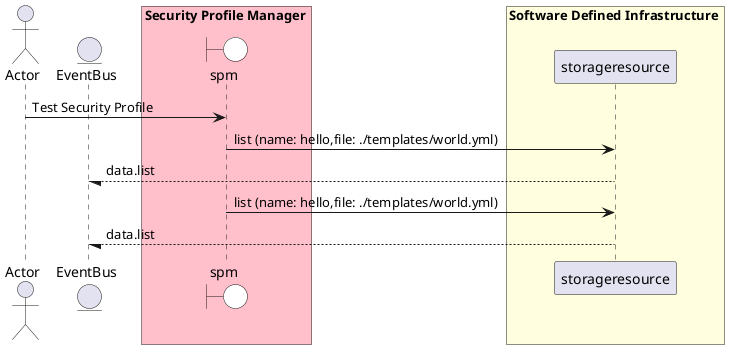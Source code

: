 @startuml

actor "Actor"


entity EventBus

box Security Profile Manager #pink
    boundary spm #white
end box


box Software Defined Infrastructure #lightyellow
            participant storageresource
    end box


"Actor" -> spm: Test Security Profile

    spm -> "storageresource": list (name: hello,file: ./templates/world.yml)

    "storageresource" --/ EventBus: data.list

    spm -> "storageresource": list (name: hello,file: ./templates/world.yml)

    "storageresource" --/ EventBus: data.list



@enduml
